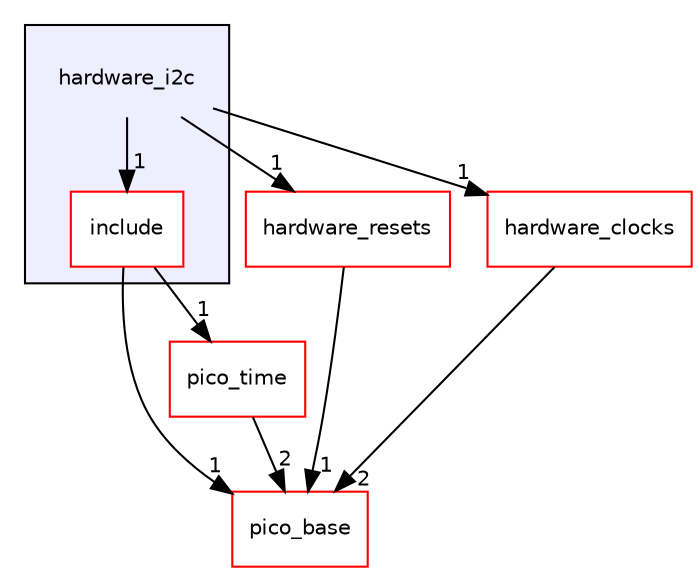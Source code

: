 digraph "hardware_i2c" {
  compound=true
  node [ fontsize="10", fontname="Helvetica"];
  edge [ labelfontsize="10", labelfontname="Helvetica"];
  subgraph clusterdir_530b96b5c656eb30479af34adde28e10 {
    graph [ bgcolor="#eeeeff", pencolor="black", label="" URL="dir_530b96b5c656eb30479af34adde28e10.html"];
    dir_530b96b5c656eb30479af34adde28e10 [shape=plaintext label="hardware_i2c"];
    dir_8a5022f9d55343327f542a39eeb99eec [shape=box label="include" color="red" fillcolor="white" style="filled" URL="dir_8a5022f9d55343327f542a39eeb99eec.html"];
  }
  dir_7c67e86d35117ef699f68ef1815fbbe9 [shape=box label="hardware_resets" fillcolor="white" style="filled" color="red" URL="dir_7c67e86d35117ef699f68ef1815fbbe9.html"];
  dir_ee4ba4c32933fd9d1c9bce216e67756d [shape=box label="pico_base" fillcolor="white" style="filled" color="red" URL="dir_ee4ba4c32933fd9d1c9bce216e67756d.html"];
  dir_cc740ddf7ebf14a28f7e7a6178d204e2 [shape=box label="pico_time" fillcolor="white" style="filled" color="red" URL="dir_cc740ddf7ebf14a28f7e7a6178d204e2.html"];
  dir_e2ab24579df028e26784018cb2829bf6 [shape=box label="hardware_clocks" fillcolor="white" style="filled" color="red" URL="dir_e2ab24579df028e26784018cb2829bf6.html"];
  dir_530b96b5c656eb30479af34adde28e10->dir_7c67e86d35117ef699f68ef1815fbbe9 [headlabel="1", labeldistance=1.5 headhref="dir_000081_000099.html"];
  dir_530b96b5c656eb30479af34adde28e10->dir_8a5022f9d55343327f542a39eeb99eec [headlabel="1", labeldistance=1.5 headhref="dir_000081_000082.html"];
  dir_530b96b5c656eb30479af34adde28e10->dir_e2ab24579df028e26784018cb2829bf6 [headlabel="1", labeldistance=1.5 headhref="dir_000081_000065.html"];
  dir_7c67e86d35117ef699f68ef1815fbbe9->dir_ee4ba4c32933fd9d1c9bce216e67756d [headlabel="1", labeldistance=1.5 headhref="dir_000099_000007.html"];
  dir_8a5022f9d55343327f542a39eeb99eec->dir_ee4ba4c32933fd9d1c9bce216e67756d [headlabel="1", labeldistance=1.5 headhref="dir_000082_000007.html"];
  dir_8a5022f9d55343327f542a39eeb99eec->dir_cc740ddf7ebf14a28f7e7a6178d204e2 [headlabel="1", labeldistance=1.5 headhref="dir_000082_000035.html"];
  dir_cc740ddf7ebf14a28f7e7a6178d204e2->dir_ee4ba4c32933fd9d1c9bce216e67756d [headlabel="2", labeldistance=1.5 headhref="dir_000035_000007.html"];
  dir_e2ab24579df028e26784018cb2829bf6->dir_ee4ba4c32933fd9d1c9bce216e67756d [headlabel="2", labeldistance=1.5 headhref="dir_000065_000007.html"];
}
